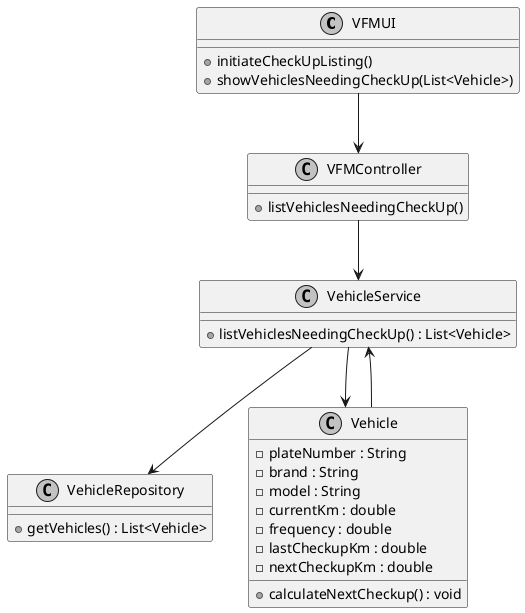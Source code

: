 @startuml
skinparam monochrome true
skinparam packageStyle rectangle
skinparam shadowing false


class VFMUI {
    + initiateCheckUpListing()
    + showVehiclesNeedingCheckUp(List<Vehicle>)
}

class VFMController {
    + listVehiclesNeedingCheckUp()
}

class VehicleService {
    + listVehiclesNeedingCheckUp() : List<Vehicle>
}

class VehicleRepository {
    + getVehicles() : List<Vehicle>
}

class Vehicle {
    - plateNumber : String
    - brand : String
    - model : String
    - currentKm : double
    - frequency : double
    - lastCheckupKm : double
    - nextCheckupKm : double

    + calculateNextCheckup() : void
}

VFMUI --> VFMController
VFMController --> VehicleService
VehicleService --> VehicleRepository
VehicleService --> Vehicle
Vehicle --> VehicleService

@enduml
